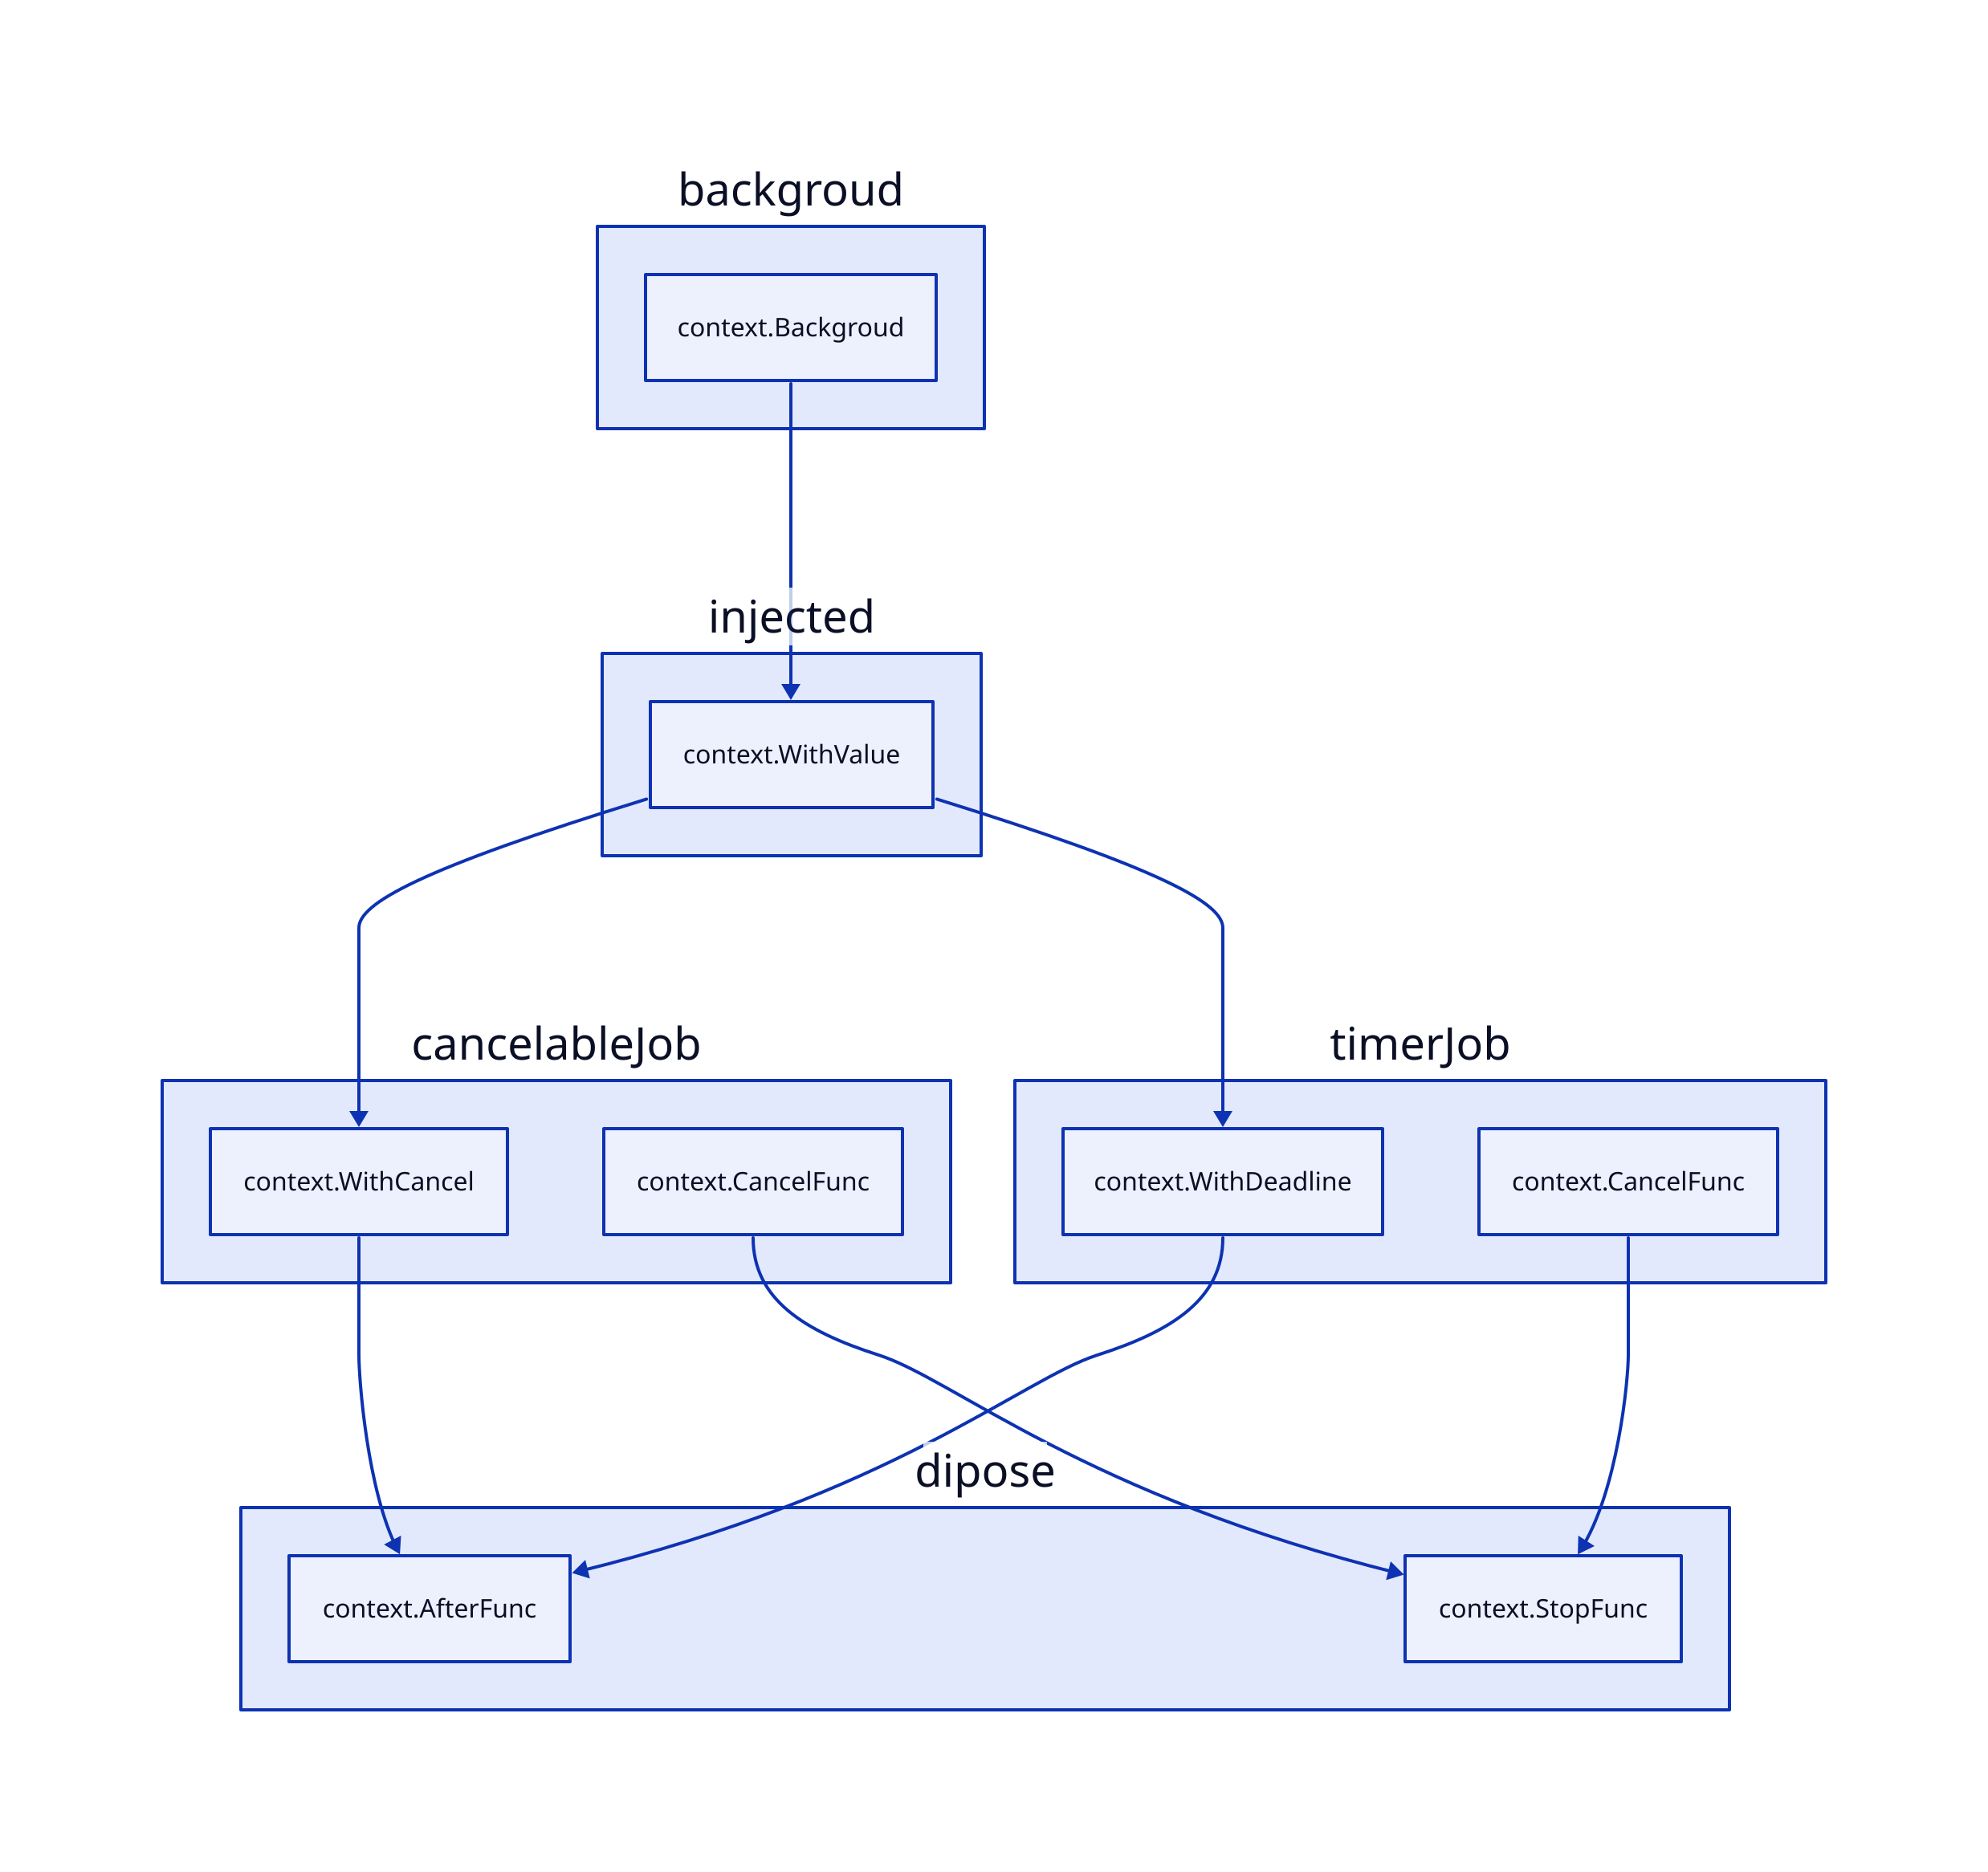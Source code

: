 backgroud: {
    ctx: context.Backgroud
}

injected: {
    ctx: context.WithValue
}

dipose: {
    ctx: context.AfterFunc
    stop: context.StopFunc
}

cancelableJob: {
    ctx: context.WithCancel
    cancel: context.CancelFunc
}

timerJob: {
    ctx: context.WithDeadline
    cancel: context.CancelFunc
}

backgroud.ctx --> injected.ctx
injected.ctx --> cancelableJob.ctx
injected.ctx --> timerJob.ctx
cancelableJob.ctx --> dipose.ctx
timerJob.ctx --> dipose.ctx

cancelableJob.cancel --> dipose.stop
timerJob.cancel --> dipose.stop
